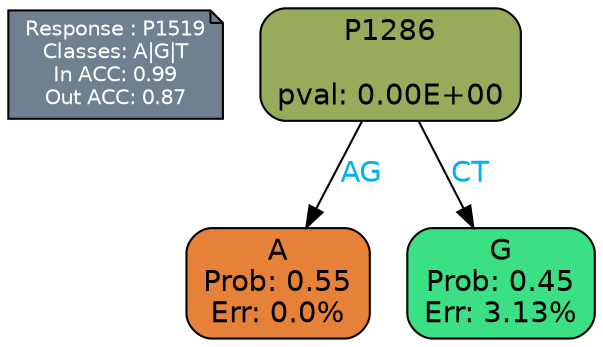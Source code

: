 digraph Tree {
node [shape=box, style="filled, rounded", color="black", fontname=helvetica] ;
graph [ranksep=equally, splines=polylines, bgcolor=transparent, dpi=600] ;
edge [fontname=helvetica] ;
LEGEND [label="Response : P1519
Classes: A|G|T
In ACC: 0.99
Out ACC: 0.87
",shape=note,align=left,style=filled,fillcolor="slategray",fontcolor="white",fontsize=10];1 [label="P1286

pval: 0.00E+00", fillcolor="#98ab5a"] ;
2 [label="A
Prob: 0.55
Err: 0.0%", fillcolor="#e58139"] ;
3 [label="G
Prob: 0.45
Err: 3.13%", fillcolor="#3bdf84"] ;
1 -> 2 [label="AG",fontcolor=deepskyblue2] ;
1 -> 3 [label="CT",fontcolor=deepskyblue2] ;
{rank = same; 2;3;}{rank = same; LEGEND;1;}}